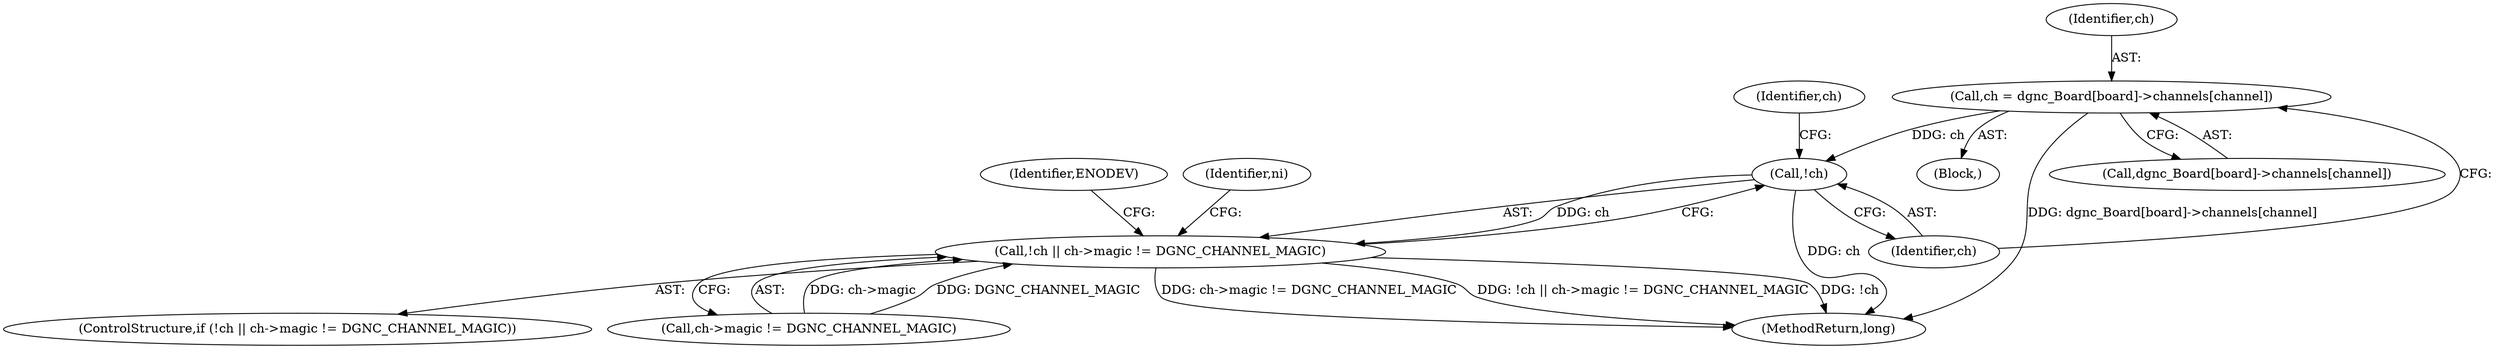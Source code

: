 digraph "0_linux_4b6184336ebb5c8dc1eae7f7ab46ee608a748b05@array" {
"1000348" [label="(Call,ch = dgnc_Board[board]->channels[channel])"];
"1000359" [label="(Call,!ch)"];
"1000358" [label="(Call,!ch || ch->magic != DGNC_CHANNEL_MAGIC)"];
"1000348" [label="(Call,ch = dgnc_Board[board]->channels[channel])"];
"1000358" [label="(Call,!ch || ch->magic != DGNC_CHANNEL_MAGIC)"];
"1000368" [label="(Identifier,ENODEV)"];
"1000295" [label="(Block,)"];
"1000357" [label="(ControlStructure,if (!ch || ch->magic != DGNC_CHANNEL_MAGIC))"];
"1000361" [label="(Call,ch->magic != DGNC_CHANNEL_MAGIC)"];
"1000349" [label="(Identifier,ch)"];
"1000359" [label="(Call,!ch)"];
"1000623" [label="(MethodReturn,long)"];
"1000363" [label="(Identifier,ch)"];
"1000371" [label="(Identifier,ni)"];
"1000350" [label="(Call,dgnc_Board[board]->channels[channel])"];
"1000360" [label="(Identifier,ch)"];
"1000348" -> "1000295"  [label="AST: "];
"1000348" -> "1000350"  [label="CFG: "];
"1000349" -> "1000348"  [label="AST: "];
"1000350" -> "1000348"  [label="AST: "];
"1000360" -> "1000348"  [label="CFG: "];
"1000348" -> "1000623"  [label="DDG: dgnc_Board[board]->channels[channel]"];
"1000348" -> "1000359"  [label="DDG: ch"];
"1000359" -> "1000358"  [label="AST: "];
"1000359" -> "1000360"  [label="CFG: "];
"1000360" -> "1000359"  [label="AST: "];
"1000363" -> "1000359"  [label="CFG: "];
"1000358" -> "1000359"  [label="CFG: "];
"1000359" -> "1000623"  [label="DDG: ch"];
"1000359" -> "1000358"  [label="DDG: ch"];
"1000358" -> "1000357"  [label="AST: "];
"1000358" -> "1000361"  [label="CFG: "];
"1000361" -> "1000358"  [label="AST: "];
"1000368" -> "1000358"  [label="CFG: "];
"1000371" -> "1000358"  [label="CFG: "];
"1000358" -> "1000623"  [label="DDG: ch->magic != DGNC_CHANNEL_MAGIC"];
"1000358" -> "1000623"  [label="DDG: !ch || ch->magic != DGNC_CHANNEL_MAGIC"];
"1000358" -> "1000623"  [label="DDG: !ch"];
"1000361" -> "1000358"  [label="DDG: ch->magic"];
"1000361" -> "1000358"  [label="DDG: DGNC_CHANNEL_MAGIC"];
}
